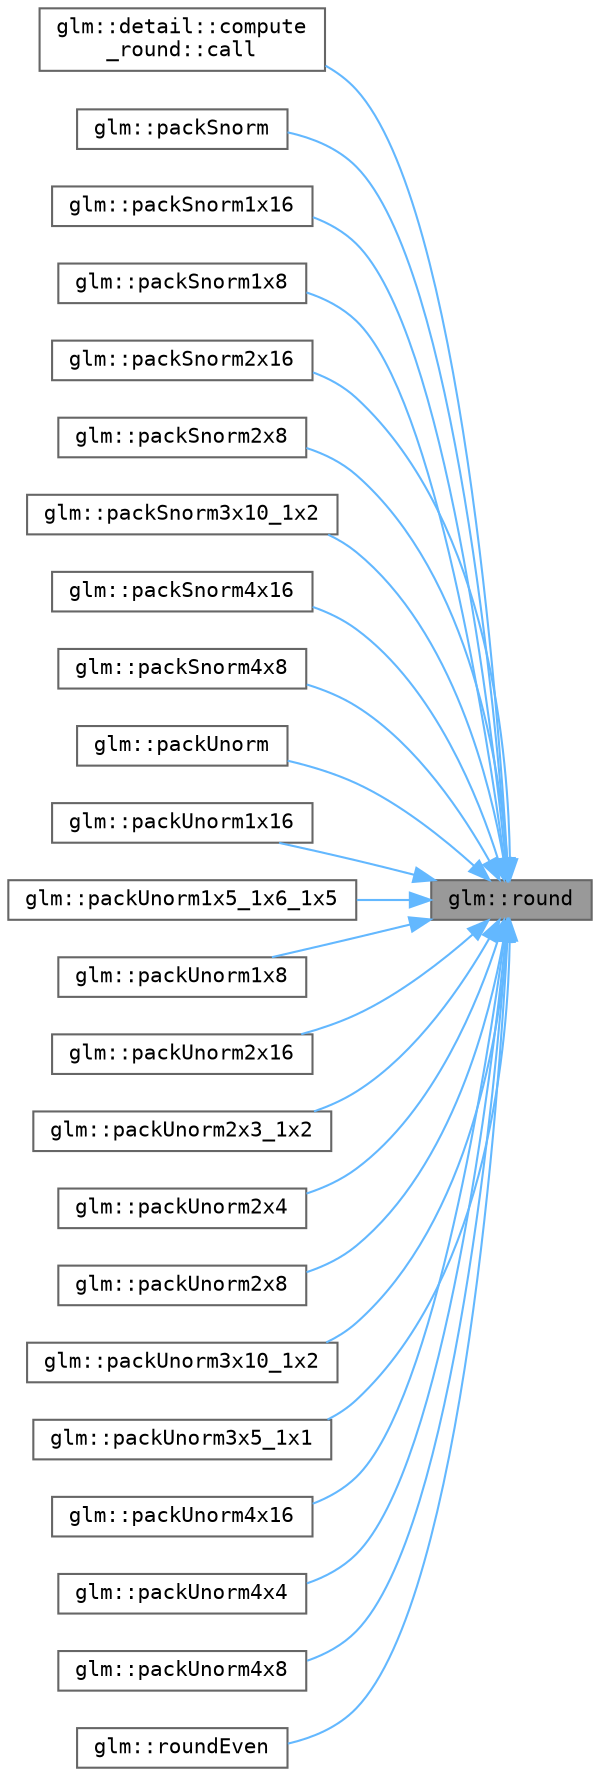 digraph "glm::round"
{
 // LATEX_PDF_SIZE
  bgcolor="transparent";
  edge [fontname=Terminal,fontsize=10,labelfontname=Helvetica,labelfontsize=10];
  node [fontname=Terminal,fontsize=10,shape=box,height=0.2,width=0.4];
  rankdir="RL";
  Node1 [label="glm::round",height=0.2,width=0.4,color="gray40", fillcolor="grey60", style="filled", fontcolor="black",tooltip=" "];
  Node1 -> Node2 [dir="back",color="steelblue1",style="solid"];
  Node2 [label="glm::detail::compute\l_round::call",height=0.2,width=0.4,color="grey40", fillcolor="white", style="filled",URL="$structglm_1_1detail_1_1compute__round.html#ae4d64772e8bf352d735c7db217ab77cf",tooltip=" "];
  Node1 -> Node3 [dir="back",color="steelblue1",style="solid"];
  Node3 [label="glm::packSnorm",height=0.2,width=0.4,color="grey40", fillcolor="white", style="filled",URL="$group__gtc__packing.html#ga4063fe32d0d7ac6aff3b4001429e7c9d",tooltip=" "];
  Node1 -> Node4 [dir="back",color="steelblue1",style="solid"];
  Node4 [label="glm::packSnorm1x16",height=0.2,width=0.4,color="grey40", fillcolor="white", style="filled",URL="$group__gtc__packing.html#gac29411d6c0f6ed0fe9f0396dfe92e0e8",tooltip=" "];
  Node1 -> Node5 [dir="back",color="steelblue1",style="solid"];
  Node5 [label="glm::packSnorm1x8",height=0.2,width=0.4,color="grey40", fillcolor="white", style="filled",URL="$group__gtc__packing.html#ga26b6cd7a35c46c4b6a342f3b97b47423",tooltip=" "];
  Node1 -> Node6 [dir="back",color="steelblue1",style="solid"];
  Node6 [label="glm::packSnorm2x16",height=0.2,width=0.4,color="grey40", fillcolor="white", style="filled",URL="$group__core__func__packing.html#ga977ab172da5494e5ac63e952afacfbe2",tooltip=" "];
  Node1 -> Node7 [dir="back",color="steelblue1",style="solid"];
  Node7 [label="glm::packSnorm2x8",height=0.2,width=0.4,color="grey40", fillcolor="white", style="filled",URL="$group__gtc__packing.html#ga05d08a82923166ec7cd5d0e6154c9953",tooltip=" "];
  Node1 -> Node8 [dir="back",color="steelblue1",style="solid"];
  Node8 [label="glm::packSnorm3x10_1x2",height=0.2,width=0.4,color="grey40", fillcolor="white", style="filled",URL="$group__gtc__packing.html#ga0d4157cec37c0312216a7be1cc92df54",tooltip=" "];
  Node1 -> Node9 [dir="back",color="steelblue1",style="solid"];
  Node9 [label="glm::packSnorm4x16",height=0.2,width=0.4,color="grey40", fillcolor="white", style="filled",URL="$group__gtc__packing.html#ga9b237d7c66b7a71964e6d1f4dc06539f",tooltip=" "];
  Node1 -> Node10 [dir="back",color="steelblue1",style="solid"];
  Node10 [label="glm::packSnorm4x8",height=0.2,width=0.4,color="grey40", fillcolor="white", style="filled",URL="$group__core__func__packing.html#ga85e8f17627516445026ab7a9c2e3531a",tooltip=" "];
  Node1 -> Node11 [dir="back",color="steelblue1",style="solid"];
  Node11 [label="glm::packUnorm",height=0.2,width=0.4,color="grey40", fillcolor="white", style="filled",URL="$group__gtc__packing.html#ga224c97fa9cec9235173084d851fbd78e",tooltip=" "];
  Node1 -> Node12 [dir="back",color="steelblue1",style="solid"];
  Node12 [label="glm::packUnorm1x16",height=0.2,width=0.4,color="grey40", fillcolor="white", style="filled",URL="$group__gtc__packing.html#ga60c7d915f5653559ae02c2f79a8c5c1d",tooltip=" "];
  Node1 -> Node13 [dir="back",color="steelblue1",style="solid"];
  Node13 [label="glm::packUnorm1x5_1x6_1x5",height=0.2,width=0.4,color="grey40", fillcolor="white", style="filled",URL="$group__gtc__packing.html#ga0fcb493167d540aca105d11df5c55503",tooltip=" "];
  Node1 -> Node14 [dir="back",color="steelblue1",style="solid"];
  Node14 [label="glm::packUnorm1x8",height=0.2,width=0.4,color="grey40", fillcolor="white", style="filled",URL="$group__gtc__packing.html#ga2f9963e5d762b10085b280d3662017ba",tooltip=" "];
  Node1 -> Node15 [dir="back",color="steelblue1",style="solid"];
  Node15 [label="glm::packUnorm2x16",height=0.2,width=0.4,color="grey40", fillcolor="white", style="filled",URL="$group__core__func__packing.html#ga0e2d107039fe608a209497af867b85fb",tooltip=" "];
  Node1 -> Node16 [dir="back",color="steelblue1",style="solid"];
  Node16 [label="glm::packUnorm2x3_1x2",height=0.2,width=0.4,color="grey40", fillcolor="white", style="filled",URL="$group__gtc__packing.html#ga0acca4eb99c300fe2edeef7ebd8fa08b",tooltip=" "];
  Node1 -> Node17 [dir="back",color="steelblue1",style="solid"];
  Node17 [label="glm::packUnorm2x4",height=0.2,width=0.4,color="grey40", fillcolor="white", style="filled",URL="$group__gtc__packing.html#gad68eb2f848ba867192b8787998c0595a",tooltip=" "];
  Node1 -> Node18 [dir="back",color="steelblue1",style="solid"];
  Node18 [label="glm::packUnorm2x8",height=0.2,width=0.4,color="grey40", fillcolor="white", style="filled",URL="$group__gtc__packing.html#ga833288fc0d4a79f19d0db75a6843bfe6",tooltip=" "];
  Node1 -> Node19 [dir="back",color="steelblue1",style="solid"];
  Node19 [label="glm::packUnorm3x10_1x2",height=0.2,width=0.4,color="grey40", fillcolor="white", style="filled",URL="$group__gtc__packing.html#ga2cf2d11b40bd48639110456fd74c2e33",tooltip=" "];
  Node1 -> Node20 [dir="back",color="steelblue1",style="solid"];
  Node20 [label="glm::packUnorm3x5_1x1",height=0.2,width=0.4,color="grey40", fillcolor="white", style="filled",URL="$group__gtc__packing.html#ga1b41375846ed66768da78ca299d8d010",tooltip=" "];
  Node1 -> Node21 [dir="back",color="steelblue1",style="solid"];
  Node21 [label="glm::packUnorm4x16",height=0.2,width=0.4,color="grey40", fillcolor="white", style="filled",URL="$group__gtc__packing.html#gac561f06c908b7302537a8ef29fcb409e",tooltip=" "];
  Node1 -> Node22 [dir="back",color="steelblue1",style="solid"];
  Node22 [label="glm::packUnorm4x4",height=0.2,width=0.4,color="grey40", fillcolor="white", style="filled",URL="$group__gtc__packing.html#gad493c9f130e91dd8a4b360b05dcea573",tooltip=" "];
  Node1 -> Node23 [dir="back",color="steelblue1",style="solid"];
  Node23 [label="glm::packUnorm4x8",height=0.2,width=0.4,color="grey40", fillcolor="white", style="filled",URL="$group__core__func__packing.html#gaf7d2f7341a9eeb4a436929d6f9ad08f2",tooltip=" "];
  Node1 -> Node24 [dir="back",color="steelblue1",style="solid"];
  Node24 [label="glm::roundEven",height=0.2,width=0.4,color="grey40", fillcolor="white", style="filled",URL="$namespaceglm.html#ae02684863360f29d6e9fb9b5ad4ab5d9",tooltip=" "];
}
